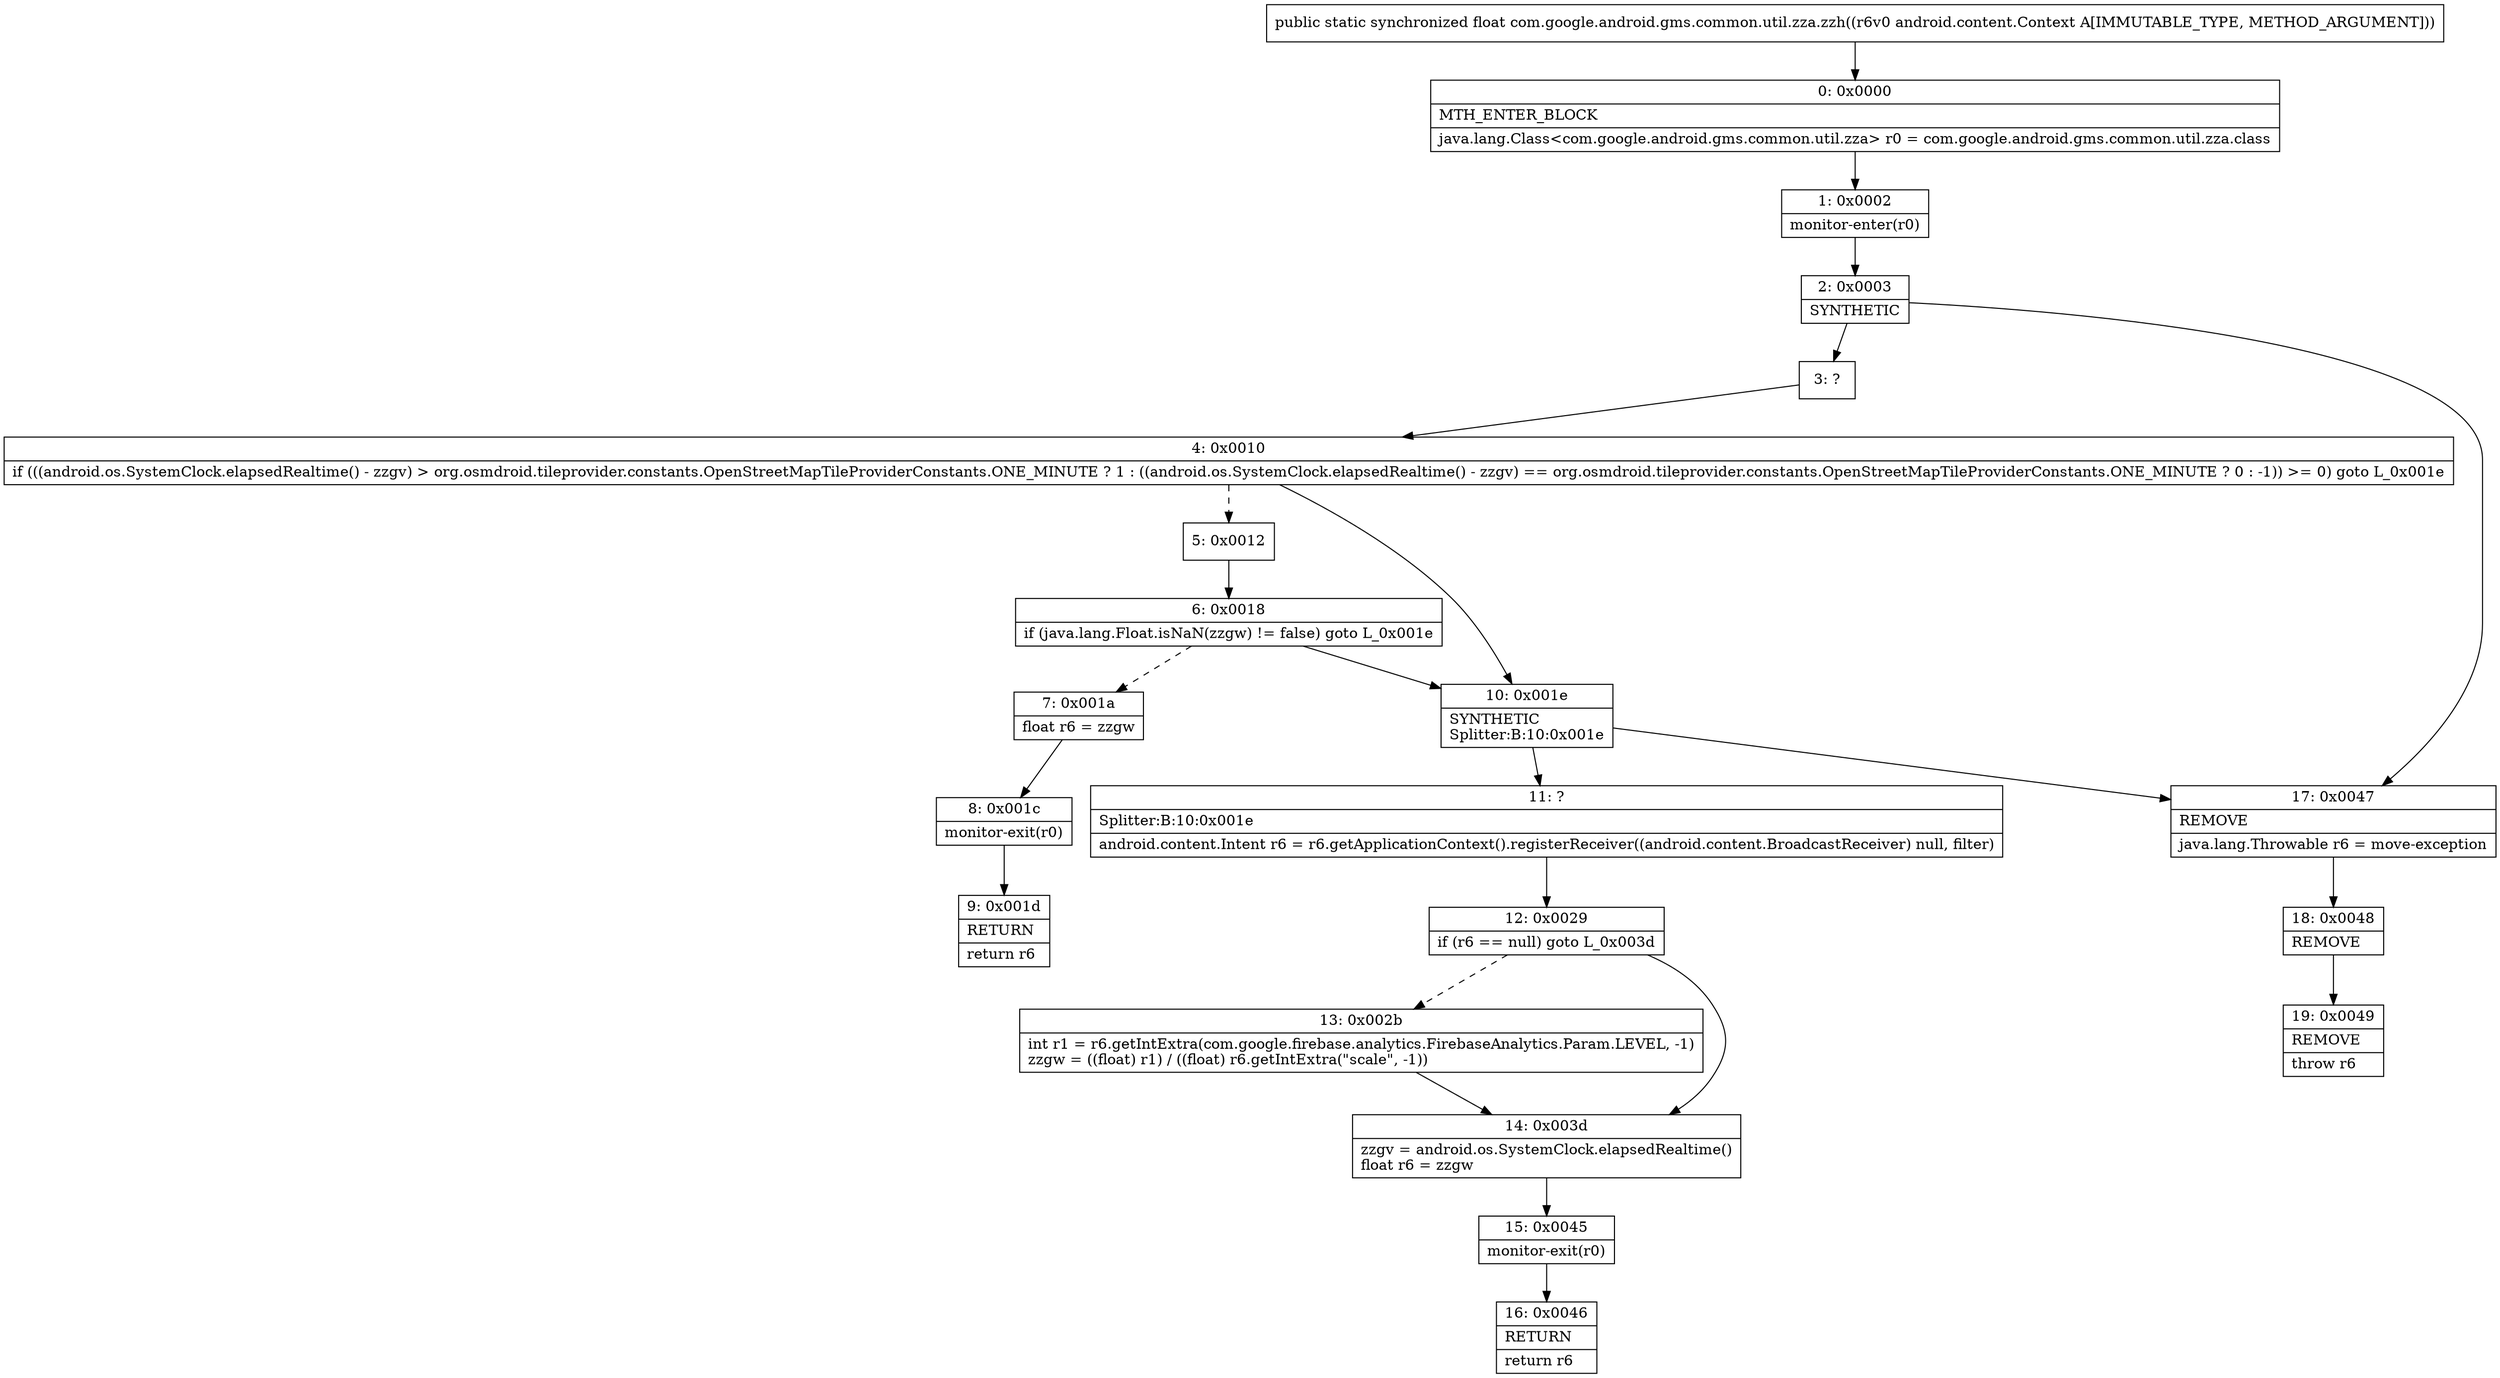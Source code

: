 digraph "CFG forcom.google.android.gms.common.util.zza.zzh(Landroid\/content\/Context;)F" {
Node_0 [shape=record,label="{0\:\ 0x0000|MTH_ENTER_BLOCK\l|java.lang.Class\<com.google.android.gms.common.util.zza\> r0 = com.google.android.gms.common.util.zza.class\l}"];
Node_1 [shape=record,label="{1\:\ 0x0002|monitor\-enter(r0)\l}"];
Node_2 [shape=record,label="{2\:\ 0x0003|SYNTHETIC\l}"];
Node_3 [shape=record,label="{3\:\ ?}"];
Node_4 [shape=record,label="{4\:\ 0x0010|if (((android.os.SystemClock.elapsedRealtime() \- zzgv) \> org.osmdroid.tileprovider.constants.OpenStreetMapTileProviderConstants.ONE_MINUTE ? 1 : ((android.os.SystemClock.elapsedRealtime() \- zzgv) == org.osmdroid.tileprovider.constants.OpenStreetMapTileProviderConstants.ONE_MINUTE ? 0 : \-1)) \>= 0) goto L_0x001e\l}"];
Node_5 [shape=record,label="{5\:\ 0x0012}"];
Node_6 [shape=record,label="{6\:\ 0x0018|if (java.lang.Float.isNaN(zzgw) != false) goto L_0x001e\l}"];
Node_7 [shape=record,label="{7\:\ 0x001a|float r6 = zzgw\l}"];
Node_8 [shape=record,label="{8\:\ 0x001c|monitor\-exit(r0)\l}"];
Node_9 [shape=record,label="{9\:\ 0x001d|RETURN\l|return r6\l}"];
Node_10 [shape=record,label="{10\:\ 0x001e|SYNTHETIC\lSplitter:B:10:0x001e\l}"];
Node_11 [shape=record,label="{11\:\ ?|Splitter:B:10:0x001e\l|android.content.Intent r6 = r6.getApplicationContext().registerReceiver((android.content.BroadcastReceiver) null, filter)\l}"];
Node_12 [shape=record,label="{12\:\ 0x0029|if (r6 == null) goto L_0x003d\l}"];
Node_13 [shape=record,label="{13\:\ 0x002b|int r1 = r6.getIntExtra(com.google.firebase.analytics.FirebaseAnalytics.Param.LEVEL, \-1)\lzzgw = ((float) r1) \/ ((float) r6.getIntExtra(\"scale\", \-1))\l}"];
Node_14 [shape=record,label="{14\:\ 0x003d|zzgv = android.os.SystemClock.elapsedRealtime()\lfloat r6 = zzgw\l}"];
Node_15 [shape=record,label="{15\:\ 0x0045|monitor\-exit(r0)\l}"];
Node_16 [shape=record,label="{16\:\ 0x0046|RETURN\l|return r6\l}"];
Node_17 [shape=record,label="{17\:\ 0x0047|REMOVE\l|java.lang.Throwable r6 = move\-exception\l}"];
Node_18 [shape=record,label="{18\:\ 0x0048|REMOVE\l}"];
Node_19 [shape=record,label="{19\:\ 0x0049|REMOVE\l|throw r6\l}"];
MethodNode[shape=record,label="{public static synchronized float com.google.android.gms.common.util.zza.zzh((r6v0 android.content.Context A[IMMUTABLE_TYPE, METHOD_ARGUMENT])) }"];
MethodNode -> Node_0;
Node_0 -> Node_1;
Node_1 -> Node_2;
Node_2 -> Node_3;
Node_2 -> Node_17;
Node_3 -> Node_4;
Node_4 -> Node_5[style=dashed];
Node_4 -> Node_10;
Node_5 -> Node_6;
Node_6 -> Node_7[style=dashed];
Node_6 -> Node_10;
Node_7 -> Node_8;
Node_8 -> Node_9;
Node_10 -> Node_11;
Node_10 -> Node_17;
Node_11 -> Node_12;
Node_12 -> Node_13[style=dashed];
Node_12 -> Node_14;
Node_13 -> Node_14;
Node_14 -> Node_15;
Node_15 -> Node_16;
Node_17 -> Node_18;
Node_18 -> Node_19;
}

